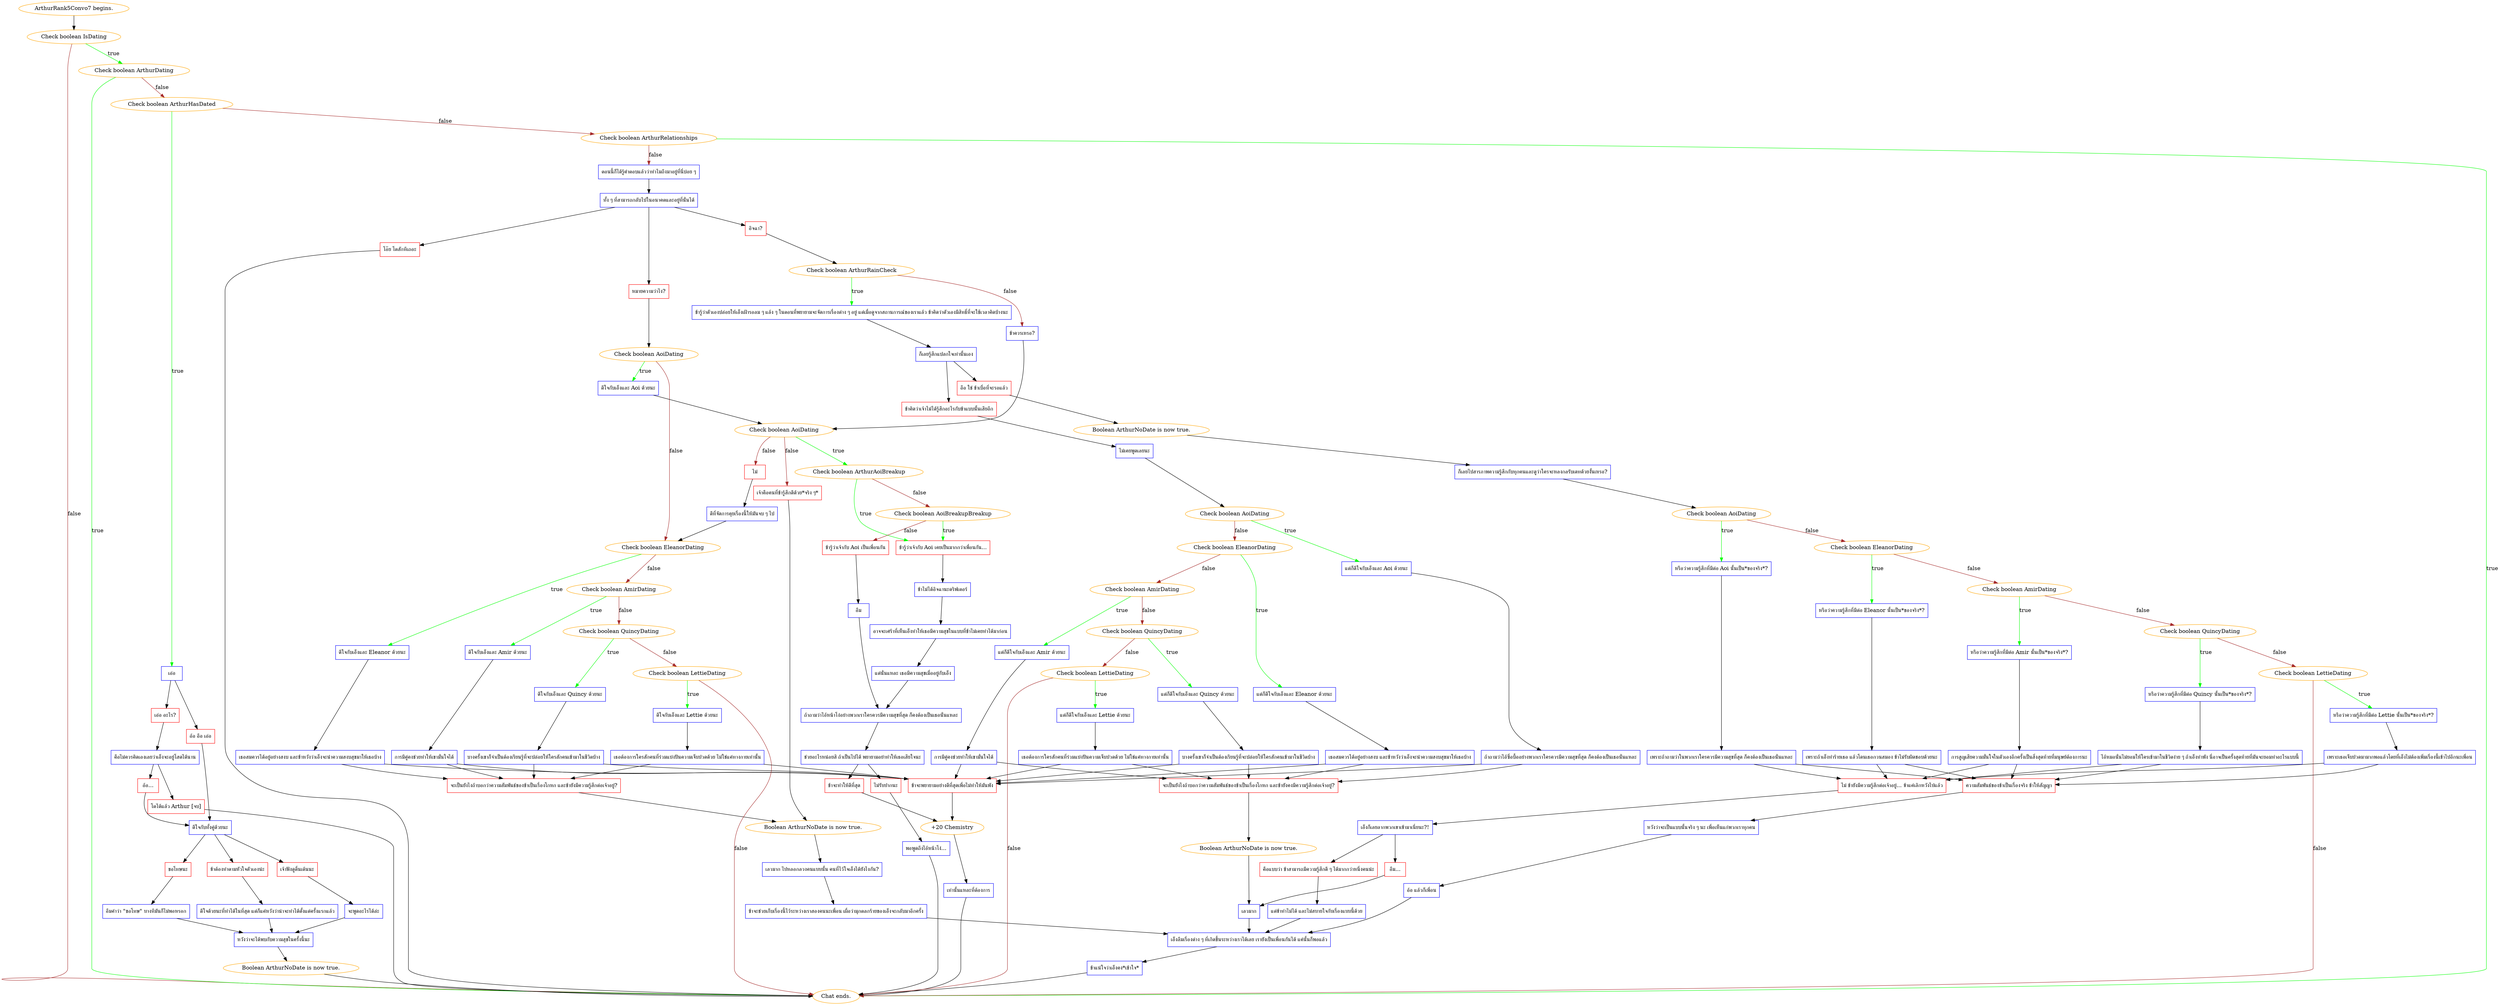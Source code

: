 digraph {
	"ArthurRank5Convo7 begins." [color=orange];
		"ArthurRank5Convo7 begins." -> j2287186983;
	j2287186983 [label="Check boolean IsDating",color=orange];
		j2287186983 -> j3366093715 [label=true,color=green];
		j2287186983 -> "Chat ends." [label=false,color=brown];
	j3366093715 [label="Check boolean ArthurDating",color=orange];
		j3366093715 -> "Chat ends." [label=true,color=green];
		j3366093715 -> j4249377294 [label=false,color=brown];
	"Chat ends." [color=orange];
	j4249377294 [label="Check boolean ArthurHasDated",color=orange];
		j4249377294 -> j4071213901 [label=true,color=green];
		j4249377294 -> j780092072 [label=false,color=brown];
	j4071213901 [label="เอ่อ",shape=box,color=blue];
		j4071213901 -> j1507146610;
		j4071213901 -> j4084255857;
	j780092072 [label="Check boolean ArthurRelationships",color=orange];
		j780092072 -> "Chat ends." [label=true,color=green];
		j780092072 -> j2077866948 [label=false,color=brown];
	j1507146610 [label="เอ่อ อะไร?",shape=box,color=red];
		j1507146610 -> j3353427766;
	j4084255857 [label="อ้อ อือ เอ่อ",shape=box,color=red];
		j4084255857 -> j591502934;
	j2077866948 [label="ตอนนี้ก็ได้รู้คำตอบแล้วว่าทำไมถึงมาอยู่ที่นี่บ่อย ๆ",shape=box,color=blue];
		j2077866948 -> j1114342131;
	j3353427766 [label="คือไม่ควรคิดเองเลยว่าเอ็งจะอยู่โสดได้นาน",shape=box,color=blue];
		j3353427766 -> j3475293483;
		j3353427766 -> j423674174;
	j591502934 [label="ดีใจกับทั้งคู่ด้วยนะ",shape=box,color=blue];
		j591502934 -> j4068905118;
		j591502934 -> j3284979270;
		j591502934 -> j169913707;
	j1114342131 [label="ทั้ง ๆ ที่สามารถกลับไปในอนาคตและอยู่ที่นั่นได้",shape=box,color=blue];
		j1114342131 -> j805436784;
		j1114342131 -> j3539124582;
		j1114342131 -> j2936210819;
	j3475293483 [label="โตได้แล้ว Arthur [จบ]",shape=box,color=red];
		j3475293483 -> "Chat ends.";
	j423674174 [label="อ้อ...",shape=box,color=red];
		j423674174 -> j591502934;
	j4068905118 [label="เจ้าฟังดูตื่นเต้นนะ",shape=box,color=red];
		j4068905118 -> j1456380503;
	j3284979270 [label="ขอโทษนะ",shape=box,color=red];
		j3284979270 -> j1851392776;
	j169913707 [label="ข้าต้องทำตามหัวใจตัวเองน่ะ",shape=box,color=red];
		j169913707 -> j2481387571;
	j805436784 [label="โอ๊ย โตสักทีเถอะ",shape=box,color=red];
		j805436784 -> "Chat ends.";
	j3539124582 [label="อิจฉา?",shape=box,color=red];
		j3539124582 -> j1819643693;
	j2936210819 [label="หมายความว่าไง?",shape=box,color=red];
		j2936210819 -> j1872707844;
	j1456380503 [label="จะพูดอะไรได้ล่ะ",shape=box,color=blue];
		j1456380503 -> j1069845572;
	j1851392776 [label="อืมคำว่า \"ขอโทษ\" บางทีมันก็ไม่พอหรอก",shape=box,color=blue];
		j1851392776 -> j1069845572;
	j2481387571 [label="ดีใจด้วยนะที่ทำได้ในที่สุด แต่ก็แค่หวังว่าน่าจะทำได้ตั้งแต่ครั้งแรกแล้ว",shape=box,color=blue];
		j2481387571 -> j1069845572;
	j1819643693 [label="Check boolean ArthurRainCheck",color=orange];
		j1819643693 -> j3194821308 [label=true,color=green];
		j1819643693 -> j362247286 [label=false,color=brown];
	j1872707844 [label="Check boolean AoiDating",color=orange];
		j1872707844 -> j4139644397 [label=true,color=green];
		j1872707844 -> j1314868176 [label=false,color=brown];
	j1069845572 [label="หวังว่าจะได้พบกับความสุขในครั้งนี้นะ",shape=box,color=blue];
		j1069845572 -> j2533691464;
	j3194821308 [label="ข้ารู้ว่าตัวเองปล่อยให้เอ็งเฝ้ารอลม ๆ แล้ง ๆ ในตอนที่พยายามจะจัดการเรื่องต่าง ๆ อยู่ แต่เมื่อดูจากสถานการณ์ของเราแล้ว ข้าคิดว่าตัวเองมีสิทธิ์ที่จะใช้เวลาคิดบ้างนะ",shape=box,color=blue];
		j3194821308 -> j2167871566;
	j362247286 [label="ข้าควรเหรอ?",shape=box,color=blue];
		j362247286 -> j1137287632;
	j4139644397 [label="ดีใจกับเอ็งและ Aoi ด้วยนะ",shape=box,color=blue];
		j4139644397 -> j1137287632;
	j1314868176 [label="Check boolean EleanorDating",color=orange];
		j1314868176 -> j2434109054 [label=true,color=green];
		j1314868176 -> j2360902743 [label=false,color=brown];
	j2533691464 [label="Boolean ArthurNoDate is now true.",color=orange];
		j2533691464 -> "Chat ends.";
	j2167871566 [label="ก็เลยรู้สึกแปลกใจเท่านั้นเอง",shape=box,color=blue];
		j2167871566 -> j1999933528;
		j2167871566 -> j3499263827;
	j1137287632 [label="Check boolean AoiDating",color=orange];
		j1137287632 -> j645055810 [label=true,color=green];
		j1137287632 -> j888718134 [label=false,color=brown];
		j1137287632 -> j3380979762 [label=false,color=brown];
	j2434109054 [label="ดีใจกับเอ็งและ Eleanor ด้วยนะ",shape=box,color=blue];
		j2434109054 -> j3186623736;
	j2360902743 [label="Check boolean AmirDating",color=orange];
		j2360902743 -> j3678476335 [label=true,color=green];
		j2360902743 -> j3619615241 [label=false,color=brown];
	j1999933528 [label="ข้าคิดว่าเจ้าไม่ได้รู้สึกอะไรกับข้าแบบนั้นเสียอีก",shape=box,color=red];
		j1999933528 -> j4050508295;
	j3499263827 [label="อือ ใช่ ข้าเบื่อที่จะรอแล้ว",shape=box,color=red];
		j3499263827 -> j240251803;
	j645055810 [label="Check boolean ArthurAoiBreakup",color=orange];
		j645055810 -> j3584059973 [label=true,color=green];
		j645055810 -> j977240989 [label=false,color=brown];
	j888718134 [label="ไม่",shape=box,color=red];
		j888718134 -> j634893129;
	j3380979762 [label="เจ้าคือคนที่ข้ารู้สึกดีด้วย*จริง ๆ*",shape=box,color=red];
		j3380979762 -> j3627239636;
	j3186623736 [label="เธอสมควรได้อยู่อย่างสงบ และข้าหวังว่าเอ็งจะนำความสงบสุขมาให้เธอบ้าง",shape=box,color=blue];
		j3186623736 -> j2267820738;
		j3186623736 -> j897442219;
	j3678476335 [label="ดีใจกับเอ็งและ Amir ด้วยนะ",shape=box,color=blue];
		j3678476335 -> j2283961075;
	j3619615241 [label="Check boolean QuincyDating",color=orange];
		j3619615241 -> j3164122875 [label=true,color=green];
		j3619615241 -> j2880943410 [label=false,color=brown];
	j4050508295 [label="ไม่เคยพูดเลยนะ",shape=box,color=blue];
		j4050508295 -> j699370226;
	j240251803 [label="Boolean ArthurNoDate is now true.",color=orange];
		j240251803 -> j4062266891;
	j3584059973 [label="ข้ารู้ว่าเจ้ากับ Aoi เคยเป็นมากกว่าเพื่อนกัน...",shape=box,color=red];
		j3584059973 -> j1123152866;
	j977240989 [label="Check boolean AoiBreakupBreakup",color=orange];
		j977240989 -> j3584059973 [label=true,color=green];
		j977240989 -> j471734261 [label=false,color=brown];
	j634893129 [label="ดีที่จัดการคุยเรื่องนี้ให้มันจบ ๆ ไป",shape=box,color=blue];
		j634893129 -> j1314868176;
	j3627239636 [label="Boolean ArthurNoDate is now true.",color=orange];
		j3627239636 -> j4233589099;
	j2267820738 [label="ข้าจะพยายามอย่างดีที่สุดเพื่อไม่ทำให้มันพัง",shape=box,color=red];
		j2267820738 -> j3807456481;
	j897442219 [label="จะเป็นยังไงถ้าบอกว่าความสัมพันธ์ของข้าเป็นเรื่องโกหก และข้ายังมีความรู้สึกต่อเจ้าอยู่?",shape=box,color=red];
		j897442219 -> j3627239636;
	j2283961075 [label="การมีคู่คงช่วยทำให้เขามั่นใจได้",shape=box,color=blue];
		j2283961075 -> j897442219;
		j2283961075 -> j2267820738;
	j3164122875 [label="ดีใจกับเอ็งและ Quincy ด้วยนะ",shape=box,color=blue];
		j3164122875 -> j114316131;
	j2880943410 [label="Check boolean LettieDating",color=orange];
		j2880943410 -> j4065391852 [label=true,color=green];
		j2880943410 -> "Chat ends." [label=false,color=brown];
	j699370226 [label="Check boolean AoiDating",color=orange];
		j699370226 -> j481107577 [label=true,color=green];
		j699370226 -> j4192573990 [label=false,color=brown];
	j4062266891 [label="ก็เลยไปสารภาพความรู้สึกกับทุกคนและดูว่าใครจะหลงกลรับเดทด้วยงั้นเหรอ?",shape=box,color=blue];
		j4062266891 -> j2614230410;
	j1123152866 [label="ข้าไม่ได้อิจฉานะดริฟเตอร์",shape=box,color=blue];
		j1123152866 -> j1587603066;
	j471734261 [label="ข้ารู้ว่าเจ้ากับ Aoi เป็นเพื่อนกัน",shape=box,color=red];
		j471734261 -> j459249187;
	j4233589099 [label="เลวมาก ไปหลอกลวงคนแบบนั้น คนที่ไว้ใจเอ็งได้ยังไงกัน?",shape=box,color=blue];
		j4233589099 -> j998763512;
	j3807456481 [label="+20 Chemistry",color=orange];
		j3807456481 -> j428056549;
	j114316131 [label="บางครั้งเขาก็จำเป็นต้องเรียนรู้ที่จะปล่อยให้ใครสักคนเข้ามาในชีวิตบ้าง",shape=box,color=blue];
		j114316131 -> j897442219;
		j114316131 -> j2267820738;
	j4065391852 [label="ดีใจกับเอ็งและ Lettie ด้วยนะ",shape=box,color=blue];
		j4065391852 -> j602708591;
	j481107577 [label="แต่ก็ดีใจกับเอ็งและ Aoi ด้วยนะ",shape=box,color=blue];
		j481107577 -> j649591455;
	j4192573990 [label="Check boolean EleanorDating",color=orange];
		j4192573990 -> j3820123252 [label=true,color=green];
		j4192573990 -> j2085135710 [label=false,color=brown];
	j2614230410 [label="Check boolean AoiDating",color=orange];
		j2614230410 -> j1073179603 [label=true,color=green];
		j2614230410 -> j2346094008 [label=false,color=brown];
	j1587603066 [label="อาจจะเศร้าที่เห็นเอ็งทำให้เธอมีความสุขในแบบที่ข้าไม่เคยทำได้มาก่อน",shape=box,color=blue];
		j1587603066 -> j306560411;
	j459249187 [label="อืม",shape=box,color=blue];
		j459249187 -> j2907207237;
	j998763512 [label="ข้าจะช่วยเก็บเรื่องนี้ไว้ระหว่างเราสองคนนะเพื่อน เผื่อว่ามุกตลกร้ายของเอ็งจะกลับมาอีกครั้ง",shape=box,color=blue];
		j998763512 -> j1506119510;
	j428056549 [label="เท่านั้นแหละที่ต้องการ",shape=box,color=blue];
		j428056549 -> "Chat ends.";
	j602708591 [label="เธอต้องการใครสักคนที่ร่วมแบ่งปันความเจ็บปวดด้วย ไม่ใช่แค่ทางกายเท่านั้น",shape=box,color=blue];
		j602708591 -> j897442219;
		j602708591 -> j2267820738;
	j649591455 [label="ถ้าถามว่าไอ้ซื่อบื้ออย่างพวกเราใครควรมีความสุขที่สุด ก็คงต้องเป็นเธอนั่นแหละ",shape=box,color=blue];
		j649591455 -> j2267820738;
		j649591455 -> j3513538777;
	j3820123252 [label="แต่ก็ดีใจกับเอ็งและ Eleanor ด้วยนะ",shape=box,color=blue];
		j3820123252 -> j1864400974;
	j2085135710 [label="Check boolean AmirDating",color=orange];
		j2085135710 -> j3030992889 [label=true,color=green];
		j2085135710 -> j2837699176 [label=false,color=brown];
	j1073179603 [label="หรือว่าความรู้สึกที่มีต่อ Aoi นั้นเป็น*ของจริง*?",shape=box,color=blue];
		j1073179603 -> j509488290;
	j2346094008 [label="Check boolean EleanorDating",color=orange];
		j2346094008 -> j3757837914 [label=true,color=green];
		j2346094008 -> j375238909 [label=false,color=brown];
	j306560411 [label="แต่นั่นแหละ เธอมีความสุขเมื่ออยู่กับเอ็ง",shape=box,color=blue];
		j306560411 -> j2907207237;
	j2907207237 [label="ถ้าถามว่าไอ้หน้าโง่อย่างพวกเราใครควรมีความสุขที่สุด ก็คงต้องเป็นเธอนั่นแหละ",shape=box,color=blue];
		j2907207237 -> j423579711;
	j1506119510 [label="เอ็งลืมเรื่องต่าง ๆ ที่เกิดขึ้นระหว่างเราได้เลย เรายังเป็นเพื่อนกันได้ แค่นั้นก็พอแล้ว",shape=box,color=blue];
		j1506119510 -> j3697632702;
	j3513538777 [label="จะเป็นยังไงถ้าบอกว่าความสัมพันธ์ของข้าเป็นเรื่องโกหก และข้ายังคงมีความรู้สึกต่อเจ้าอยู่?",shape=box,color=red];
		j3513538777 -> j3847966382;
	j1864400974 [label="เธอสมควรได้อยู่อย่างสงบ และข้าหวังว่าเอ็งจะนำความสงบสุขมาให้เธอบ้าง",shape=box,color=blue];
		j1864400974 -> j3513538777;
		j1864400974 -> j2267820738;
	j3030992889 [label="แต่ก็ดีใจกับเอ็งและ Amir ด้วยนะ",shape=box,color=blue];
		j3030992889 -> j350826035;
	j2837699176 [label="Check boolean QuincyDating",color=orange];
		j2837699176 -> j2921590327 [label=true,color=green];
		j2837699176 -> j3311803142 [label=false,color=brown];
	j509488290 [label="เพราะถ้าถามว่าในพวกเราใครควรมีความสุขที่สุด ก็คงต้องเป็นเธอนั่นแหละ",shape=box,color=blue];
		j509488290 -> j1662126852;
		j509488290 -> j2789250265;
	j3757837914 [label="หรือว่าความรู้สึกที่มีต่อ Eleanor นั้นเป็น*ของจริง*?",shape=box,color=blue];
		j3757837914 -> j1178650035;
	j375238909 [label="Check boolean AmirDating",color=orange];
		j375238909 -> j4066206171 [label=true,color=green];
		j375238909 -> j2380864102 [label=false,color=brown];
	j423579711 [label="ช่วยอะไรหน่อยสิ ถ้าเป็นไปได้ พยายามอย่าทำให้เธอเสียใจนะ",shape=box,color=blue];
		j423579711 -> j1434173241;
		j423579711 -> j1561670257;
	j3697632702 [label="ข้าแน่ใจว่าเอ็งคง*เข้าใจ*",shape=box,color=blue];
		j3697632702 -> "Chat ends.";
	j3847966382 [label="Boolean ArthurNoDate is now true.",color=orange];
		j3847966382 -> j943120626;
	j350826035 [label="การมีคู่คงช่วยทำให้เขามั่นใจได้",shape=box,color=blue];
		j350826035 -> j2267820738;
		j350826035 -> j3513538777;
	j2921590327 [label="แต่ก็ดีใจกับเอ็งและ Quincy ด้วยนะ",shape=box,color=blue];
		j2921590327 -> j2696865482;
	j3311803142 [label="Check boolean LettieDating",color=orange];
		j3311803142 -> j320963902 [label=true,color=green];
		j3311803142 -> "Chat ends." [label=false,color=brown];
	j1662126852 [label="ไม่ ข้ายังมีความรู้สึกต่อเจ้าอยู่... ข้าแค่เลิกหวังไปแล้ว",shape=box,color=red];
		j1662126852 -> j2669867972;
	j2789250265 [label="ความสัมพันธ์ของข้าเป็นเรื่องจริง ข้าให้สัญญา",shape=box,color=red];
		j2789250265 -> j3707037685;
	j1178650035 [label="เพราะถ้าเอ็งทำร้ายเธอ แล้วโดนเธอกวนสมอง ข้าไม่รับผิดชอบด้วยนะ",shape=box,color=blue];
		j1178650035 -> j1662126852;
		j1178650035 -> j2789250265;
	j4066206171 [label="หรือว่าความรู้สึกที่มีต่อ Amir นั้นเป็น*ของจริง*?",shape=box,color=blue];
		j4066206171 -> j1793452630;
	j2380864102 [label="Check boolean QuincyDating",color=orange];
		j2380864102 -> j3585432041 [label=true,color=green];
		j2380864102 -> j284065050 [label=false,color=brown];
	j1434173241 [label="ข้าจะทำให้ดีที่สุด",shape=box,color=red];
		j1434173241 -> j3807456481;
	j1561670257 [label="ไม่รับปากนะ",shape=box,color=red];
		j1561670257 -> j3573734342;
	j943120626 [label="เลวมาก",shape=box,color=blue];
		j943120626 -> j1506119510;
	j2696865482 [label="บางครั้งเขาก็จำเป็นต้องเรียนรู้ที่จะปล่อยให้ใครสักคนเข้ามาในชีวิตบ้าง",shape=box,color=blue];
		j2696865482 -> j2267820738;
		j2696865482 -> j3513538777;
	j320963902 [label="แต่ก็ดีใจกับเอ็งและ Lettie ด้วยนะ",shape=box,color=blue];
		j320963902 -> j3167009241;
	j2669867972 [label="เอ็งก็เลยลากพวกเขาเข้ามาเนี่ยนะ?!",shape=box,color=blue];
		j2669867972 -> j9528093;
		j2669867972 -> j923283263;
	j3707037685 [label="หวังว่าจะเป็นแบบนั้นจริง ๆ นะ เพื่อเห็นแก่พวกเราทุกคน",shape=box,color=blue];
		j3707037685 -> j3627411037;
	j1793452630 [label="การสูญเสียความมั่นใจในตัวเองอีกครั้งเป็นสิ่งสุดท้ายที่มนุษย์ต้องการนะ",shape=box,color=blue];
		j1793452630 -> j1662126852;
		j1793452630 -> j2789250265;
	j3585432041 [label="หรือว่าความรู้สึกที่มีต่อ Quincy นั้นเป็น*ของจริง*?",shape=box,color=blue];
		j3585432041 -> j319072092;
	j284065050 [label="Check boolean LettieDating",color=orange];
		j284065050 -> j3125811380 [label=true,color=green];
		j284065050 -> "Chat ends." [label=false,color=brown];
	j3573734342 [label="พอพูดถึงไอ้หน้าโง่...",shape=box,color=blue];
		j3573734342 -> "Chat ends.";
	j3167009241 [label="เธอต้องการใครสักคนที่ร่วมแบ่งปันความเจ็บปวดด้วย ไม่ใช่แค่ทางกายเท่านั้น",shape=box,color=blue];
		j3167009241 -> j2267820738;
		j3167009241 -> j3513538777;
	j9528093 [label="อืม...",shape=box,color=red];
		j9528093 -> j943120626;
	j923283263 [label="คือแบบว่า ข้าสามารถมีความรู้สึกดี ๆ ได้มากกว่าหนึ่งคนน่ะ",shape=box,color=red];
		j923283263 -> j3038523251;
	j3627411037 [label="อ้อ แล้วก็เพื่อน",shape=box,color=blue];
		j3627411037 -> j1506119510;
	j319072092 [label="ไอ้หมอนั่นไม่ยอมให้ใครเข้ามาในชีวิตง่าย ๆ ถ้าเอ็งทำพัง นี่อาจเป็นครั้งสุดท้ายที่มันจะยอมทำอะไรแบบนี้",shape=box,color=blue];
		j319072092 -> j1662126852;
		j319072092 -> j2789250265;
	j3125811380 [label="หรือว่าความรู้สึกที่มีต่อ Lettie นั้นเป็น*ของจริง*?",shape=box,color=blue];
		j3125811380 -> j2357066670;
	j3038523251 [label="แต่ข้าทำไม่ได้ และไม่สบายใจกับเรื่องแบบนี้ด้วย",shape=box,color=blue];
		j3038523251 -> j1506119510;
	j2357066670 [label="เพราะเธอเจ็บปวดมามากพอแล้วโดยที่เอ็งไม่ต้องเพิ่มเรื่องนี้เข้าไปอีกนะเพื่อน",shape=box,color=blue];
		j2357066670 -> j1662126852;
		j2357066670 -> j2789250265;
}
